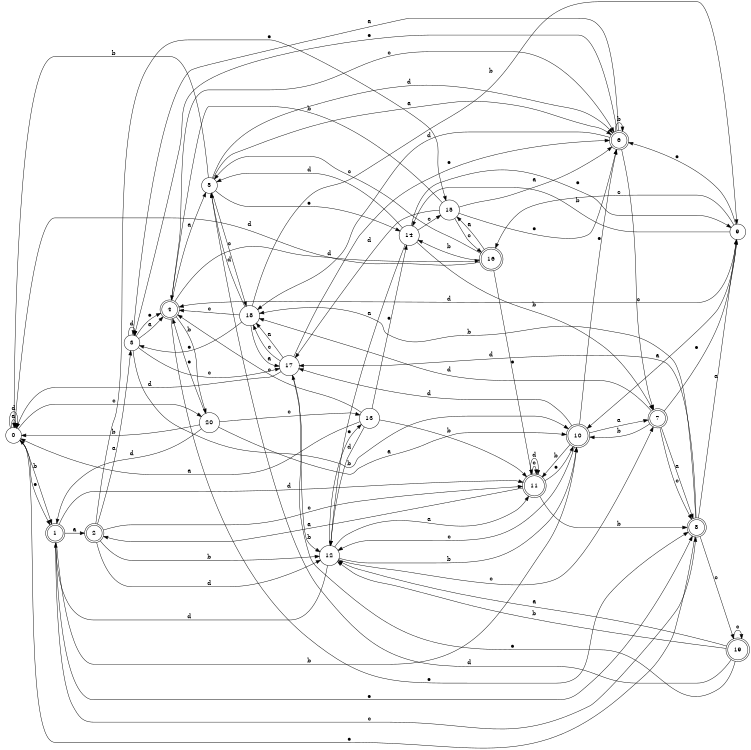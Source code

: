 digraph n17_3 {
__start0 [label="" shape="none"];

rankdir=LR;
size="8,5";

s0 [style="filled", color="black", fillcolor="white" shape="circle", label="0"];
s1 [style="rounded,filled", color="black", fillcolor="white" shape="doublecircle", label="1"];
s2 [style="rounded,filled", color="black", fillcolor="white" shape="doublecircle", label="2"];
s3 [style="filled", color="black", fillcolor="white" shape="circle", label="3"];
s4 [style="rounded,filled", color="black", fillcolor="white" shape="doublecircle", label="4"];
s5 [style="filled", color="black", fillcolor="white" shape="circle", label="5"];
s6 [style="rounded,filled", color="black", fillcolor="white" shape="doublecircle", label="6"];
s7 [style="rounded,filled", color="black", fillcolor="white" shape="doublecircle", label="7"];
s8 [style="rounded,filled", color="black", fillcolor="white" shape="doublecircle", label="8"];
s9 [style="filled", color="black", fillcolor="white" shape="circle", label="9"];
s10 [style="rounded,filled", color="black", fillcolor="white" shape="doublecircle", label="10"];
s11 [style="rounded,filled", color="black", fillcolor="white" shape="doublecircle", label="11"];
s12 [style="filled", color="black", fillcolor="white" shape="circle", label="12"];
s13 [style="filled", color="black", fillcolor="white" shape="circle", label="13"];
s14 [style="filled", color="black", fillcolor="white" shape="circle", label="14"];
s15 [style="filled", color="black", fillcolor="white" shape="circle", label="15"];
s16 [style="rounded,filled", color="black", fillcolor="white" shape="doublecircle", label="16"];
s17 [style="filled", color="black", fillcolor="white" shape="circle", label="17"];
s18 [style="filled", color="black", fillcolor="white" shape="circle", label="18"];
s19 [style="rounded,filled", color="black", fillcolor="white" shape="doublecircle", label="19"];
s20 [style="filled", color="black", fillcolor="white" shape="circle", label="20"];
s0 -> s0 [label="a"];
s0 -> s1 [label="b"];
s0 -> s20 [label="c"];
s0 -> s0 [label="d"];
s0 -> s1 [label="e"];
s1 -> s2 [label="a"];
s1 -> s10 [label="b"];
s1 -> s8 [label="c"];
s1 -> s11 [label="d"];
s1 -> s8 [label="e"];
s2 -> s3 [label="a"];
s2 -> s12 [label="b"];
s2 -> s11 [label="c"];
s2 -> s12 [label="d"];
s2 -> s15 [label="e"];
s3 -> s4 [label="a"];
s3 -> s10 [label="b"];
s3 -> s17 [label="c"];
s3 -> s3 [label="d"];
s3 -> s4 [label="e"];
s4 -> s5 [label="a"];
s4 -> s20 [label="b"];
s4 -> s6 [label="c"];
s4 -> s16 [label="d"];
s4 -> s8 [label="e"];
s5 -> s6 [label="a"];
s5 -> s0 [label="b"];
s5 -> s18 [label="c"];
s5 -> s6 [label="d"];
s5 -> s14 [label="e"];
s6 -> s3 [label="a"];
s6 -> s6 [label="b"];
s6 -> s7 [label="c"];
s6 -> s18 [label="d"];
s6 -> s3 [label="e"];
s7 -> s8 [label="a"];
s7 -> s10 [label="b"];
s7 -> s8 [label="c"];
s7 -> s18 [label="d"];
s7 -> s9 [label="e"];
s8 -> s9 [label="a"];
s8 -> s18 [label="b"];
s8 -> s19 [label="c"];
s8 -> s17 [label="d"];
s8 -> s0 [label="e"];
s9 -> s10 [label="a"];
s9 -> s14 [label="b"];
s9 -> s16 [label="c"];
s9 -> s4 [label="d"];
s9 -> s6 [label="e"];
s10 -> s7 [label="a"];
s10 -> s11 [label="b"];
s10 -> s12 [label="c"];
s10 -> s17 [label="d"];
s10 -> s6 [label="e"];
s11 -> s2 [label="a"];
s11 -> s8 [label="b"];
s11 -> s11 [label="c"];
s11 -> s11 [label="d"];
s11 -> s10 [label="e"];
s12 -> s11 [label="a"];
s12 -> s10 [label="b"];
s12 -> s7 [label="c"];
s12 -> s1 [label="d"];
s12 -> s13 [label="e"];
s13 -> s0 [label="a"];
s13 -> s11 [label="b"];
s13 -> s4 [label="c"];
s13 -> s12 [label="d"];
s13 -> s14 [label="e"];
s14 -> s12 [label="a"];
s14 -> s7 [label="b"];
s14 -> s15 [label="c"];
s14 -> s5 [label="d"];
s14 -> s9 [label="e"];
s15 -> s6 [label="a"];
s15 -> s4 [label="b"];
s15 -> s16 [label="c"];
s15 -> s17 [label="d"];
s15 -> s6 [label="e"];
s16 -> s15 [label="a"];
s16 -> s14 [label="b"];
s16 -> s5 [label="c"];
s16 -> s0 [label="d"];
s16 -> s11 [label="e"];
s17 -> s18 [label="a"];
s17 -> s12 [label="b"];
s17 -> s18 [label="c"];
s17 -> s0 [label="d"];
s17 -> s6 [label="e"];
s18 -> s17 [label="a"];
s18 -> s9 [label="b"];
s18 -> s4 [label="c"];
s18 -> s5 [label="d"];
s18 -> s3 [label="e"];
s19 -> s12 [label="a"];
s19 -> s12 [label="b"];
s19 -> s19 [label="c"];
s19 -> s5 [label="d"];
s19 -> s17 [label="e"];
s20 -> s10 [label="a"];
s20 -> s0 [label="b"];
s20 -> s13 [label="c"];
s20 -> s1 [label="d"];
s20 -> s4 [label="e"];

}